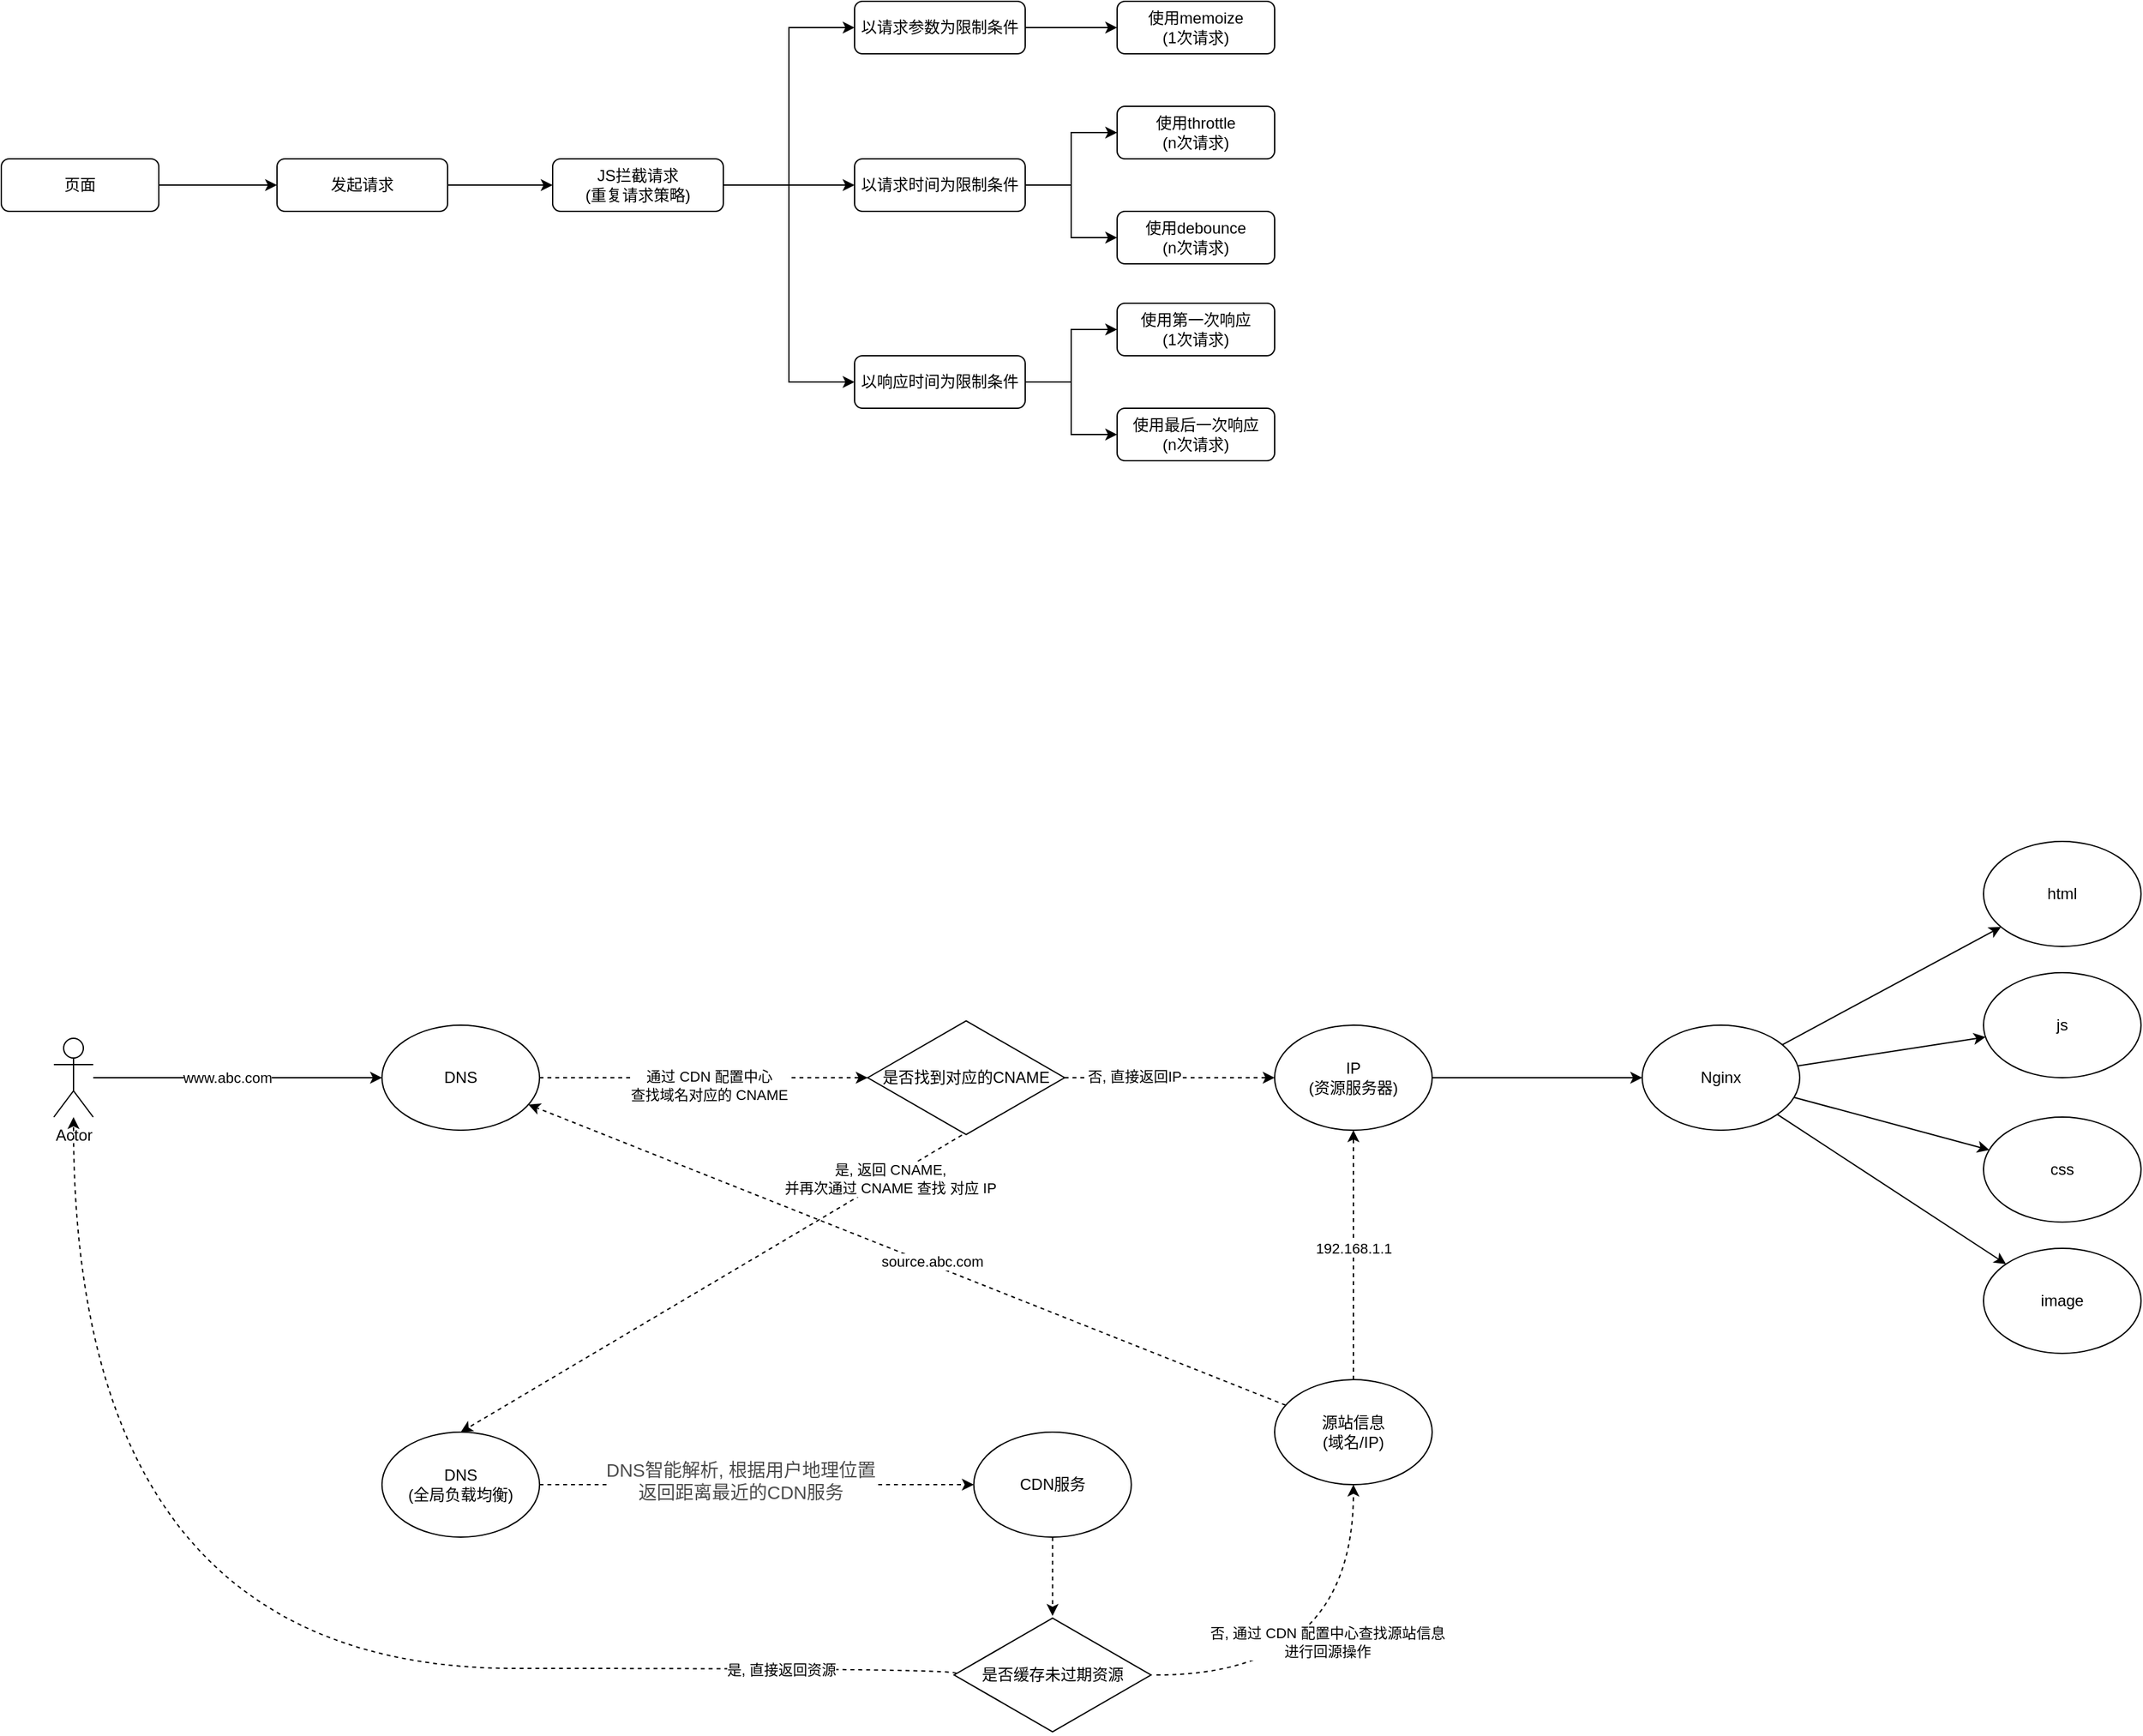 <mxfile version="15.8.8" type="github">
  <diagram id="C5RBs43oDa-KdzZeNtuy" name="Page-1">
    <mxGraphModel dx="1205" dy="1758" grid="1" gridSize="10" guides="1" tooltips="1" connect="1" arrows="1" fold="1" page="1" pageScale="1" pageWidth="827" pageHeight="1169" math="0" shadow="0">
      <root>
        <mxCell id="WIyWlLk6GJQsqaUBKTNV-0" />
        <mxCell id="WIyWlLk6GJQsqaUBKTNV-1" parent="WIyWlLk6GJQsqaUBKTNV-0" />
        <mxCell id="CIkHukfEwXbe2Xlf_tDN-55" value="" style="edgeStyle=orthogonalEdgeStyle;rounded=0;orthogonalLoop=1;jettySize=auto;html=1;" parent="WIyWlLk6GJQsqaUBKTNV-1" source="WIyWlLk6GJQsqaUBKTNV-3" target="CIkHukfEwXbe2Xlf_tDN-0" edge="1">
          <mxGeometry relative="1" as="geometry">
            <mxPoint x="240" y="-140" as="targetPoint" />
          </mxGeometry>
        </mxCell>
        <mxCell id="WIyWlLk6GJQsqaUBKTNV-3" value="页面" style="rounded=1;whiteSpace=wrap;html=1;fontSize=12;glass=0;strokeWidth=1;shadow=0;" parent="WIyWlLk6GJQsqaUBKTNV-1" vertex="1">
          <mxGeometry x="40" y="-160" width="120" height="40" as="geometry" />
        </mxCell>
        <mxCell id="CIkHukfEwXbe2Xlf_tDN-3" style="edgeStyle=orthogonalEdgeStyle;rounded=0;orthogonalLoop=1;jettySize=auto;html=1;entryX=0;entryY=0.5;entryDx=0;entryDy=0;exitX=1;exitY=0.5;exitDx=0;exitDy=0;" parent="WIyWlLk6GJQsqaUBKTNV-1" source="CIkHukfEwXbe2Xlf_tDN-33" target="CIkHukfEwXbe2Xlf_tDN-2" edge="1">
          <mxGeometry relative="1" as="geometry">
            <mxPoint x="630" y="-140" as="sourcePoint" />
          </mxGeometry>
        </mxCell>
        <mxCell id="CIkHukfEwXbe2Xlf_tDN-13" style="edgeStyle=orthogonalEdgeStyle;rounded=0;orthogonalLoop=1;jettySize=auto;html=1;entryX=0;entryY=0.5;entryDx=0;entryDy=0;exitX=1;exitY=0.5;exitDx=0;exitDy=0;" parent="WIyWlLk6GJQsqaUBKTNV-1" source="CIkHukfEwXbe2Xlf_tDN-33" target="CIkHukfEwXbe2Xlf_tDN-12" edge="1">
          <mxGeometry relative="1" as="geometry">
            <mxPoint x="630" y="-140" as="sourcePoint" />
          </mxGeometry>
        </mxCell>
        <mxCell id="CIkHukfEwXbe2Xlf_tDN-20" style="edgeStyle=orthogonalEdgeStyle;rounded=0;orthogonalLoop=1;jettySize=auto;html=1;entryX=0;entryY=0.5;entryDx=0;entryDy=0;exitX=1;exitY=0.5;exitDx=0;exitDy=0;" parent="WIyWlLk6GJQsqaUBKTNV-1" source="CIkHukfEwXbe2Xlf_tDN-33" target="CIkHukfEwXbe2Xlf_tDN-19" edge="1">
          <mxGeometry relative="1" as="geometry">
            <mxPoint x="630" y="-140" as="sourcePoint" />
          </mxGeometry>
        </mxCell>
        <mxCell id="CIkHukfEwXbe2Xlf_tDN-34" value="" style="edgeStyle=orthogonalEdgeStyle;rounded=0;orthogonalLoop=1;jettySize=auto;html=1;" parent="WIyWlLk6GJQsqaUBKTNV-1" source="CIkHukfEwXbe2Xlf_tDN-0" target="CIkHukfEwXbe2Xlf_tDN-33" edge="1">
          <mxGeometry relative="1" as="geometry" />
        </mxCell>
        <mxCell id="CIkHukfEwXbe2Xlf_tDN-0" value="发起请求" style="rounded=1;whiteSpace=wrap;html=1;fontSize=12;glass=0;strokeWidth=1;shadow=0;" parent="WIyWlLk6GJQsqaUBKTNV-1" vertex="1">
          <mxGeometry x="250" y="-160" width="130" height="40" as="geometry" />
        </mxCell>
        <mxCell id="CIkHukfEwXbe2Xlf_tDN-14" style="edgeStyle=orthogonalEdgeStyle;rounded=0;orthogonalLoop=1;jettySize=auto;html=1;" parent="WIyWlLk6GJQsqaUBKTNV-1" source="CIkHukfEwXbe2Xlf_tDN-2" target="CIkHukfEwXbe2Xlf_tDN-4" edge="1">
          <mxGeometry relative="1" as="geometry" />
        </mxCell>
        <mxCell id="CIkHukfEwXbe2Xlf_tDN-16" value="" style="edgeStyle=orthogonalEdgeStyle;rounded=0;orthogonalLoop=1;jettySize=auto;html=1;" parent="WIyWlLk6GJQsqaUBKTNV-1" source="CIkHukfEwXbe2Xlf_tDN-2" target="CIkHukfEwXbe2Xlf_tDN-5" edge="1">
          <mxGeometry relative="1" as="geometry">
            <mxPoint x="900" y="10" as="targetPoint" />
          </mxGeometry>
        </mxCell>
        <mxCell id="CIkHukfEwXbe2Xlf_tDN-2" value="以响应时间为限制条件" style="rounded=1;whiteSpace=wrap;html=1;fontSize=12;glass=0;strokeWidth=1;shadow=0;" parent="WIyWlLk6GJQsqaUBKTNV-1" vertex="1">
          <mxGeometry x="690" y="-10" width="130" height="40" as="geometry" />
        </mxCell>
        <mxCell id="CIkHukfEwXbe2Xlf_tDN-4" value="使用第一次响应&lt;br&gt;(1次请求)" style="rounded=1;whiteSpace=wrap;html=1;fontSize=12;glass=0;strokeWidth=1;shadow=0;" parent="WIyWlLk6GJQsqaUBKTNV-1" vertex="1">
          <mxGeometry x="890" y="-50" width="120" height="40" as="geometry" />
        </mxCell>
        <mxCell id="CIkHukfEwXbe2Xlf_tDN-5" value="使用最后一次响应&lt;br&gt;(n次请求)" style="rounded=1;whiteSpace=wrap;html=1;fontSize=12;glass=0;strokeWidth=1;shadow=0;" parent="WIyWlLk6GJQsqaUBKTNV-1" vertex="1">
          <mxGeometry x="890" y="30" width="120" height="40" as="geometry" />
        </mxCell>
        <mxCell id="CIkHukfEwXbe2Xlf_tDN-6" value="使用throttle&lt;br&gt;(n次请求)" style="rounded=1;whiteSpace=wrap;html=1;fontSize=12;glass=0;strokeWidth=1;shadow=0;" parent="WIyWlLk6GJQsqaUBKTNV-1" vertex="1">
          <mxGeometry x="890" y="-200" width="120" height="40" as="geometry" />
        </mxCell>
        <mxCell id="CIkHukfEwXbe2Xlf_tDN-7" value="使用debounce&lt;br&gt;(n次请求)" style="rounded=1;whiteSpace=wrap;html=1;fontSize=12;glass=0;strokeWidth=1;shadow=0;" parent="WIyWlLk6GJQsqaUBKTNV-1" vertex="1">
          <mxGeometry x="890" y="-120" width="120" height="40" as="geometry" />
        </mxCell>
        <mxCell id="CIkHukfEwXbe2Xlf_tDN-17" value="" style="edgeStyle=orthogonalEdgeStyle;rounded=0;orthogonalLoop=1;jettySize=auto;html=1;" parent="WIyWlLk6GJQsqaUBKTNV-1" source="CIkHukfEwXbe2Xlf_tDN-12" target="CIkHukfEwXbe2Xlf_tDN-6" edge="1">
          <mxGeometry relative="1" as="geometry" />
        </mxCell>
        <mxCell id="CIkHukfEwXbe2Xlf_tDN-18" style="edgeStyle=orthogonalEdgeStyle;rounded=0;orthogonalLoop=1;jettySize=auto;html=1;entryX=0;entryY=0.5;entryDx=0;entryDy=0;" parent="WIyWlLk6GJQsqaUBKTNV-1" source="CIkHukfEwXbe2Xlf_tDN-12" target="CIkHukfEwXbe2Xlf_tDN-7" edge="1">
          <mxGeometry relative="1" as="geometry" />
        </mxCell>
        <mxCell id="CIkHukfEwXbe2Xlf_tDN-12" value="以请求时间为限制条件" style="rounded=1;whiteSpace=wrap;html=1;fontSize=12;glass=0;strokeWidth=1;shadow=0;" parent="WIyWlLk6GJQsqaUBKTNV-1" vertex="1">
          <mxGeometry x="690" y="-160" width="130" height="40" as="geometry" />
        </mxCell>
        <mxCell id="CIkHukfEwXbe2Xlf_tDN-22" value="" style="edgeStyle=orthogonalEdgeStyle;rounded=0;orthogonalLoop=1;jettySize=auto;html=1;" parent="WIyWlLk6GJQsqaUBKTNV-1" source="CIkHukfEwXbe2Xlf_tDN-19" target="CIkHukfEwXbe2Xlf_tDN-21" edge="1">
          <mxGeometry relative="1" as="geometry" />
        </mxCell>
        <mxCell id="CIkHukfEwXbe2Xlf_tDN-19" value="以请求参数为限制条件" style="rounded=1;whiteSpace=wrap;html=1;fontSize=12;glass=0;strokeWidth=1;shadow=0;" parent="WIyWlLk6GJQsqaUBKTNV-1" vertex="1">
          <mxGeometry x="690" y="-280" width="130" height="40" as="geometry" />
        </mxCell>
        <mxCell id="CIkHukfEwXbe2Xlf_tDN-21" value="使用memoize&lt;br&gt;(1次请求)&lt;br&gt;" style="rounded=1;whiteSpace=wrap;html=1;fontSize=12;glass=0;strokeWidth=1;shadow=0;" parent="WIyWlLk6GJQsqaUBKTNV-1" vertex="1">
          <mxGeometry x="890" y="-280" width="120" height="40" as="geometry" />
        </mxCell>
        <mxCell id="CIkHukfEwXbe2Xlf_tDN-33" value="JS拦截请求&lt;br&gt;(重复请求策略)" style="rounded=1;whiteSpace=wrap;html=1;fontSize=12;glass=0;strokeWidth=1;shadow=0;" parent="WIyWlLk6GJQsqaUBKTNV-1" vertex="1">
          <mxGeometry x="460" y="-160" width="130" height="40" as="geometry" />
        </mxCell>
        <mxCell id="tAiiJc-aSebKkIe9C8n4-62" style="edgeStyle=none;rounded=0;orthogonalLoop=1;jettySize=auto;html=1;" edge="1" parent="WIyWlLk6GJQsqaUBKTNV-1" source="tAiiJc-aSebKkIe9C8n4-1" target="tAiiJc-aSebKkIe9C8n4-49">
          <mxGeometry relative="1" as="geometry">
            <mxPoint x="1290" y="540" as="targetPoint" />
          </mxGeometry>
        </mxCell>
        <mxCell id="tAiiJc-aSebKkIe9C8n4-1" value="IP&lt;br&gt;(资源服务器)" style="ellipse;whiteSpace=wrap;html=1;" vertex="1" parent="WIyWlLk6GJQsqaUBKTNV-1">
          <mxGeometry x="1010" y="500" width="120" height="80" as="geometry" />
        </mxCell>
        <mxCell id="tAiiJc-aSebKkIe9C8n4-82" style="edgeStyle=none;rounded=0;orthogonalLoop=1;jettySize=auto;html=1;dashed=1;" edge="1" parent="WIyWlLk6GJQsqaUBKTNV-1" source="tAiiJc-aSebKkIe9C8n4-94" target="tAiiJc-aSebKkIe9C8n4-84">
          <mxGeometry relative="1" as="geometry">
            <mxPoint x="560.004" y="779.664" as="sourcePoint" />
            <mxPoint x="794.457" y="714.423" as="targetPoint" />
          </mxGeometry>
        </mxCell>
        <mxCell id="tAiiJc-aSebKkIe9C8n4-83" value="&lt;span style=&quot;color: rgb(76 , 76 , 76) ; font-size: 14px ; text-align: left ; text-indent: 28px&quot;&gt;DNS智能解析, 根据用户地理位置&lt;br&gt;返回距离最近的CDN服务&lt;/span&gt;" style="edgeLabel;html=1;align=center;verticalAlign=middle;resizable=0;points=[];" vertex="1" connectable="0" parent="tAiiJc-aSebKkIe9C8n4-82">
          <mxGeometry x="-0.352" relative="1" as="geometry">
            <mxPoint x="46" y="-3" as="offset" />
          </mxGeometry>
        </mxCell>
        <mxCell id="tAiiJc-aSebKkIe9C8n4-93" style="rounded=0;orthogonalLoop=1;jettySize=auto;html=1;dashed=1;exitX=1;exitY=0.5;exitDx=0;exitDy=0;" edge="1" parent="WIyWlLk6GJQsqaUBKTNV-1" source="tAiiJc-aSebKkIe9C8n4-10" target="tAiiJc-aSebKkIe9C8n4-100">
          <mxGeometry relative="1" as="geometry">
            <mxPoint x="390" y="680" as="targetPoint" />
          </mxGeometry>
        </mxCell>
        <mxCell id="tAiiJc-aSebKkIe9C8n4-96" value="通过 CDN 配置中心&lt;br&gt;查找域名对应的 CNAME" style="edgeLabel;html=1;align=center;verticalAlign=middle;resizable=0;points=[];" vertex="1" connectable="0" parent="tAiiJc-aSebKkIe9C8n4-93">
          <mxGeometry x="-0.319" y="1" relative="1" as="geometry">
            <mxPoint x="44" y="7" as="offset" />
          </mxGeometry>
        </mxCell>
        <mxCell id="tAiiJc-aSebKkIe9C8n4-10" value="DNS" style="ellipse;whiteSpace=wrap;html=1;" vertex="1" parent="WIyWlLk6GJQsqaUBKTNV-1">
          <mxGeometry x="330" y="500" width="120" height="80" as="geometry" />
        </mxCell>
        <mxCell id="tAiiJc-aSebKkIe9C8n4-14" style="edgeStyle=none;rounded=0;orthogonalLoop=1;jettySize=auto;html=1;" edge="1" parent="WIyWlLk6GJQsqaUBKTNV-1" source="tAiiJc-aSebKkIe9C8n4-13" target="tAiiJc-aSebKkIe9C8n4-10">
          <mxGeometry relative="1" as="geometry">
            <mxPoint x="280" y="720" as="targetPoint" />
          </mxGeometry>
        </mxCell>
        <mxCell id="tAiiJc-aSebKkIe9C8n4-65" value="www.abc.com" style="edgeLabel;html=1;align=center;verticalAlign=middle;resizable=0;points=[];" vertex="1" connectable="0" parent="tAiiJc-aSebKkIe9C8n4-14">
          <mxGeometry x="-0.079" y="-3" relative="1" as="geometry">
            <mxPoint y="-3" as="offset" />
          </mxGeometry>
        </mxCell>
        <mxCell id="tAiiJc-aSebKkIe9C8n4-13" value="Actor" style="shape=umlActor;verticalLabelPosition=bottom;verticalAlign=top;html=1;outlineConnect=0;" vertex="1" parent="WIyWlLk6GJQsqaUBKTNV-1">
          <mxGeometry x="80" y="510" width="30" height="60" as="geometry" />
        </mxCell>
        <mxCell id="tAiiJc-aSebKkIe9C8n4-55" style="edgeStyle=none;rounded=0;orthogonalLoop=1;jettySize=auto;html=1;" edge="1" parent="WIyWlLk6GJQsqaUBKTNV-1" source="tAiiJc-aSebKkIe9C8n4-49" target="tAiiJc-aSebKkIe9C8n4-51">
          <mxGeometry relative="1" as="geometry" />
        </mxCell>
        <mxCell id="tAiiJc-aSebKkIe9C8n4-56" style="edgeStyle=none;rounded=0;orthogonalLoop=1;jettySize=auto;html=1;" edge="1" parent="WIyWlLk6GJQsqaUBKTNV-1" source="tAiiJc-aSebKkIe9C8n4-49" target="tAiiJc-aSebKkIe9C8n4-52">
          <mxGeometry relative="1" as="geometry" />
        </mxCell>
        <mxCell id="tAiiJc-aSebKkIe9C8n4-57" style="edgeStyle=none;rounded=0;orthogonalLoop=1;jettySize=auto;html=1;" edge="1" parent="WIyWlLk6GJQsqaUBKTNV-1" source="tAiiJc-aSebKkIe9C8n4-49" target="tAiiJc-aSebKkIe9C8n4-53">
          <mxGeometry relative="1" as="geometry" />
        </mxCell>
        <mxCell id="tAiiJc-aSebKkIe9C8n4-58" style="edgeStyle=none;rounded=0;orthogonalLoop=1;jettySize=auto;html=1;" edge="1" parent="WIyWlLk6GJQsqaUBKTNV-1" source="tAiiJc-aSebKkIe9C8n4-49" target="tAiiJc-aSebKkIe9C8n4-54">
          <mxGeometry relative="1" as="geometry" />
        </mxCell>
        <mxCell id="tAiiJc-aSebKkIe9C8n4-49" value="Nginx" style="ellipse;whiteSpace=wrap;html=1;" vertex="1" parent="WIyWlLk6GJQsqaUBKTNV-1">
          <mxGeometry x="1290" y="500" width="120" height="80" as="geometry" />
        </mxCell>
        <mxCell id="tAiiJc-aSebKkIe9C8n4-51" value="html" style="ellipse;whiteSpace=wrap;html=1;" vertex="1" parent="WIyWlLk6GJQsqaUBKTNV-1">
          <mxGeometry x="1550" y="360" width="120" height="80" as="geometry" />
        </mxCell>
        <mxCell id="tAiiJc-aSebKkIe9C8n4-52" value="js" style="ellipse;whiteSpace=wrap;html=1;" vertex="1" parent="WIyWlLk6GJQsqaUBKTNV-1">
          <mxGeometry x="1550" y="460" width="120" height="80" as="geometry" />
        </mxCell>
        <mxCell id="tAiiJc-aSebKkIe9C8n4-53" value="css" style="ellipse;whiteSpace=wrap;html=1;" vertex="1" parent="WIyWlLk6GJQsqaUBKTNV-1">
          <mxGeometry x="1550" y="570" width="120" height="80" as="geometry" />
        </mxCell>
        <mxCell id="tAiiJc-aSebKkIe9C8n4-54" value="image" style="ellipse;whiteSpace=wrap;html=1;" vertex="1" parent="WIyWlLk6GJQsqaUBKTNV-1">
          <mxGeometry x="1550" y="670" width="120" height="80" as="geometry" />
        </mxCell>
        <mxCell id="tAiiJc-aSebKkIe9C8n4-75" style="edgeStyle=orthogonalEdgeStyle;rounded=0;orthogonalLoop=1;jettySize=auto;html=1;dashed=1;exitX=1.028;exitY=0.5;exitDx=0;exitDy=0;exitPerimeter=0;curved=1;" edge="1" parent="WIyWlLk6GJQsqaUBKTNV-1" source="tAiiJc-aSebKkIe9C8n4-87" target="tAiiJc-aSebKkIe9C8n4-79">
          <mxGeometry relative="1" as="geometry">
            <mxPoint x="890.82" y="746.24" as="sourcePoint" />
            <mxPoint x="1026.814" y="896.81" as="targetPoint" />
          </mxGeometry>
        </mxCell>
        <mxCell id="tAiiJc-aSebKkIe9C8n4-85" value="否, 通过 CDN 配置中心查找源站信息&lt;br&gt;进行回源操作" style="edgeLabel;html=1;align=center;verticalAlign=middle;resizable=0;points=[];" vertex="1" connectable="0" parent="tAiiJc-aSebKkIe9C8n4-75">
          <mxGeometry x="-0.236" y="-1" relative="1" as="geometry">
            <mxPoint x="17" y="-26" as="offset" />
          </mxGeometry>
        </mxCell>
        <mxCell id="tAiiJc-aSebKkIe9C8n4-76" style="edgeStyle=none;rounded=0;orthogonalLoop=1;jettySize=auto;html=1;dashed=1;" edge="1" parent="WIyWlLk6GJQsqaUBKTNV-1" source="tAiiJc-aSebKkIe9C8n4-79" target="tAiiJc-aSebKkIe9C8n4-1">
          <mxGeometry relative="1" as="geometry">
            <mxPoint x="896.655" y="890.004" as="sourcePoint" />
          </mxGeometry>
        </mxCell>
        <mxCell id="tAiiJc-aSebKkIe9C8n4-99" value="192.168.1.1" style="edgeLabel;html=1;align=center;verticalAlign=middle;resizable=0;points=[];" vertex="1" connectable="0" parent="tAiiJc-aSebKkIe9C8n4-76">
          <mxGeometry x="0.316" y="-1" relative="1" as="geometry">
            <mxPoint x="-1" y="25" as="offset" />
          </mxGeometry>
        </mxCell>
        <mxCell id="tAiiJc-aSebKkIe9C8n4-97" style="rounded=0;orthogonalLoop=1;jettySize=auto;html=1;dashed=1;" edge="1" parent="WIyWlLk6GJQsqaUBKTNV-1" source="tAiiJc-aSebKkIe9C8n4-79" target="tAiiJc-aSebKkIe9C8n4-10">
          <mxGeometry relative="1" as="geometry" />
        </mxCell>
        <mxCell id="tAiiJc-aSebKkIe9C8n4-98" value="source.abc.com" style="edgeLabel;html=1;align=center;verticalAlign=middle;resizable=0;points=[];" vertex="1" connectable="0" parent="tAiiJc-aSebKkIe9C8n4-97">
          <mxGeometry x="-0.063" y="-3" relative="1" as="geometry">
            <mxPoint as="offset" />
          </mxGeometry>
        </mxCell>
        <mxCell id="tAiiJc-aSebKkIe9C8n4-79" value="源站信息&lt;br&gt;(域名/IP)" style="ellipse;whiteSpace=wrap;html=1;align=center;" vertex="1" parent="WIyWlLk6GJQsqaUBKTNV-1">
          <mxGeometry x="1010" y="770" width="120" height="80" as="geometry" />
        </mxCell>
        <mxCell id="tAiiJc-aSebKkIe9C8n4-88" style="edgeStyle=none;rounded=0;orthogonalLoop=1;jettySize=auto;html=1;dashed=1;" edge="1" parent="WIyWlLk6GJQsqaUBKTNV-1" source="tAiiJc-aSebKkIe9C8n4-84" target="tAiiJc-aSebKkIe9C8n4-87">
          <mxGeometry relative="1" as="geometry" />
        </mxCell>
        <mxCell id="tAiiJc-aSebKkIe9C8n4-84" value="CDN服务" style="ellipse;whiteSpace=wrap;html=1;" vertex="1" parent="WIyWlLk6GJQsqaUBKTNV-1">
          <mxGeometry x="780.82" y="810" width="120" height="80" as="geometry" />
        </mxCell>
        <mxCell id="tAiiJc-aSebKkIe9C8n4-89" style="edgeStyle=orthogonalEdgeStyle;rounded=0;orthogonalLoop=1;jettySize=auto;html=1;dashed=1;curved=1;exitX=0.012;exitY=0.486;exitDx=0;exitDy=0;exitPerimeter=0;" edge="1" parent="WIyWlLk6GJQsqaUBKTNV-1" source="tAiiJc-aSebKkIe9C8n4-87" target="tAiiJc-aSebKkIe9C8n4-13">
          <mxGeometry relative="1" as="geometry">
            <Array as="points">
              <mxPoint x="768" y="990" />
              <mxPoint x="95" y="990" />
            </Array>
          </mxGeometry>
        </mxCell>
        <mxCell id="tAiiJc-aSebKkIe9C8n4-91" value="是, 直接返回资源" style="edgeLabel;html=1;align=center;verticalAlign=middle;resizable=0;points=[];" vertex="1" connectable="0" parent="tAiiJc-aSebKkIe9C8n4-89">
          <mxGeometry x="-0.214" y="3" relative="1" as="geometry">
            <mxPoint x="293" y="-2" as="offset" />
          </mxGeometry>
        </mxCell>
        <mxCell id="tAiiJc-aSebKkIe9C8n4-87" value="是否缓存未过期资源&lt;br&gt;" style="html=1;whiteSpace=wrap;aspect=fixed;shape=isoRectangle;" vertex="1" parent="WIyWlLk6GJQsqaUBKTNV-1">
          <mxGeometry x="765.82" y="950" width="150" height="90" as="geometry" />
        </mxCell>
        <mxCell id="tAiiJc-aSebKkIe9C8n4-94" value="DNS&lt;br&gt;(全局负载均衡)" style="ellipse;whiteSpace=wrap;html=1;" vertex="1" parent="WIyWlLk6GJQsqaUBKTNV-1">
          <mxGeometry x="330" y="810" width="120" height="80" as="geometry" />
        </mxCell>
        <mxCell id="tAiiJc-aSebKkIe9C8n4-101" style="edgeStyle=none;rounded=0;orthogonalLoop=1;jettySize=auto;html=1;entryX=0.5;entryY=0;entryDx=0;entryDy=0;dashed=1;exitX=0.513;exitY=0.952;exitDx=0;exitDy=0;exitPerimeter=0;" edge="1" parent="WIyWlLk6GJQsqaUBKTNV-1" source="tAiiJc-aSebKkIe9C8n4-100" target="tAiiJc-aSebKkIe9C8n4-94">
          <mxGeometry relative="1" as="geometry" />
        </mxCell>
        <mxCell id="tAiiJc-aSebKkIe9C8n4-104" value="是, 返回 CNAME,&lt;br&gt;并再次通过 CNAME 查找 对应 IP" style="edgeLabel;html=1;align=center;verticalAlign=middle;resizable=0;points=[];" vertex="1" connectable="0" parent="tAiiJc-aSebKkIe9C8n4-101">
          <mxGeometry x="-0.688" relative="1" as="geometry">
            <mxPoint as="offset" />
          </mxGeometry>
        </mxCell>
        <mxCell id="tAiiJc-aSebKkIe9C8n4-102" style="edgeStyle=none;rounded=0;orthogonalLoop=1;jettySize=auto;html=1;dashed=1;" edge="1" parent="WIyWlLk6GJQsqaUBKTNV-1" source="tAiiJc-aSebKkIe9C8n4-100" target="tAiiJc-aSebKkIe9C8n4-1">
          <mxGeometry relative="1" as="geometry" />
        </mxCell>
        <mxCell id="tAiiJc-aSebKkIe9C8n4-103" value="否, 直接返回IP" style="edgeLabel;html=1;align=center;verticalAlign=middle;resizable=0;points=[];" vertex="1" connectable="0" parent="tAiiJc-aSebKkIe9C8n4-102">
          <mxGeometry x="-0.344" y="1" relative="1" as="geometry">
            <mxPoint as="offset" />
          </mxGeometry>
        </mxCell>
        <mxCell id="tAiiJc-aSebKkIe9C8n4-100" value="是否找到对应的CNAME" style="html=1;whiteSpace=wrap;aspect=fixed;shape=isoRectangle;" vertex="1" parent="WIyWlLk6GJQsqaUBKTNV-1">
          <mxGeometry x="700" y="495" width="150" height="90" as="geometry" />
        </mxCell>
      </root>
    </mxGraphModel>
  </diagram>
</mxfile>
